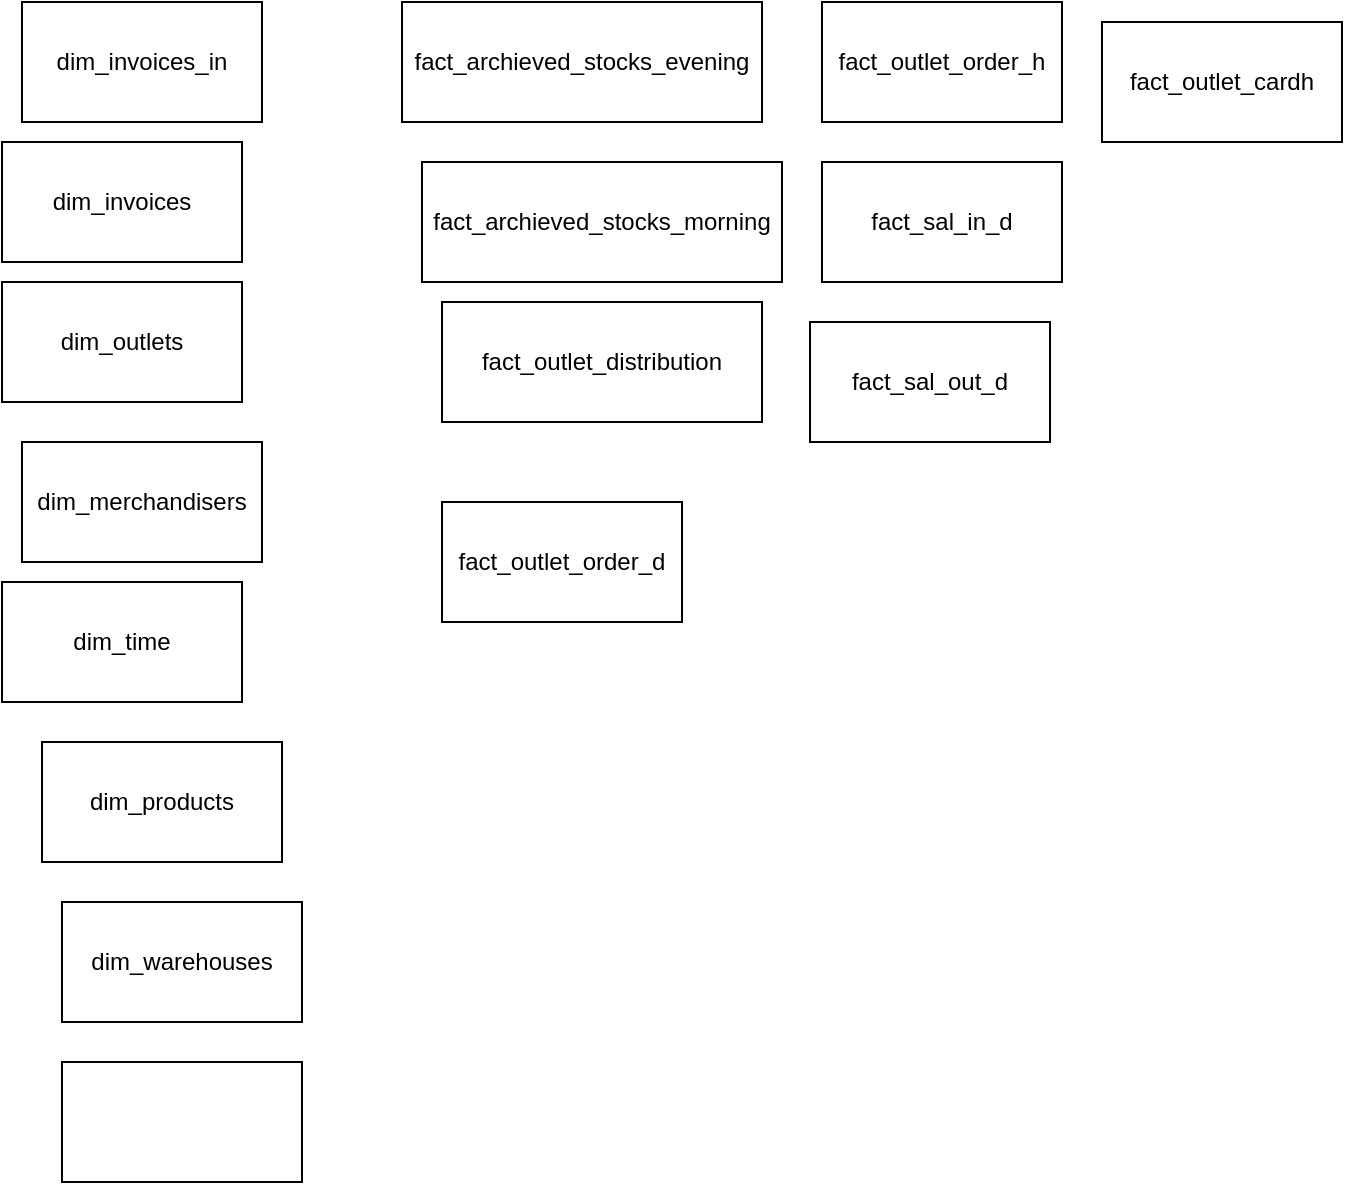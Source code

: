 <mxfile version="14.3.2" type="github">
  <diagram id="_7fvWpgEpttmV5Ay3wuX" name="Page-1">
    <mxGraphModel dx="522" dy="413" grid="1" gridSize="10" guides="1" tooltips="1" connect="1" arrows="1" fold="1" page="1" pageScale="1" pageWidth="827" pageHeight="1169" math="0" shadow="0">
      <root>
        <mxCell id="0" />
        <mxCell id="1" parent="0" />
        <mxCell id="LVDijOxA85md7Me_FVsT-3" value="fact_archieved_stocks_morning" style="rounded=0;whiteSpace=wrap;html=1;" vertex="1" parent="1">
          <mxGeometry x="220" y="480" width="180" height="60" as="geometry" />
        </mxCell>
        <mxCell id="LVDijOxA85md7Me_FVsT-4" value="fact_archieved_stocks_evening" style="rounded=0;whiteSpace=wrap;html=1;" vertex="1" parent="1">
          <mxGeometry x="210" y="400" width="180" height="60" as="geometry" />
        </mxCell>
        <mxCell id="LVDijOxA85md7Me_FVsT-5" value="dim_invoices_in" style="rounded=0;whiteSpace=wrap;html=1;" vertex="1" parent="1">
          <mxGeometry x="20" y="400" width="120" height="60" as="geometry" />
        </mxCell>
        <mxCell id="LVDijOxA85md7Me_FVsT-6" value="" style="rounded=0;whiteSpace=wrap;html=1;" vertex="1" parent="1">
          <mxGeometry x="230" y="650" width="120" height="60" as="geometry" />
        </mxCell>
        <mxCell id="LVDijOxA85md7Me_FVsT-7" value="fact_outlet_order_d" style="rounded=0;whiteSpace=wrap;html=1;" vertex="1" parent="1">
          <mxGeometry x="230" y="650" width="120" height="60" as="geometry" />
        </mxCell>
        <mxCell id="LVDijOxA85md7Me_FVsT-9" value="dim_products" style="rounded=0;whiteSpace=wrap;html=1;" vertex="1" parent="1">
          <mxGeometry x="30" y="770" width="120" height="60" as="geometry" />
        </mxCell>
        <mxCell id="LVDijOxA85md7Me_FVsT-10" value="dim_time" style="rounded=0;whiteSpace=wrap;html=1;" vertex="1" parent="1">
          <mxGeometry x="10" y="690" width="120" height="60" as="geometry" />
        </mxCell>
        <mxCell id="LVDijOxA85md7Me_FVsT-11" value="fact_outlet_order_h" style="rounded=0;whiteSpace=wrap;html=1;" vertex="1" parent="1">
          <mxGeometry x="420" y="400" width="120" height="60" as="geometry" />
        </mxCell>
        <mxCell id="LVDijOxA85md7Me_FVsT-12" value="dim_invoices" style="rounded=0;whiteSpace=wrap;html=1;" vertex="1" parent="1">
          <mxGeometry x="10" y="470" width="120" height="60" as="geometry" />
        </mxCell>
        <mxCell id="LVDijOxA85md7Me_FVsT-13" value="fact_outlet_distribution" style="rounded=0;whiteSpace=wrap;html=1;" vertex="1" parent="1">
          <mxGeometry x="230" y="550" width="160" height="60" as="geometry" />
        </mxCell>
        <mxCell id="LVDijOxA85md7Me_FVsT-14" value="fact_sal_in_d" style="rounded=0;whiteSpace=wrap;html=1;" vertex="1" parent="1">
          <mxGeometry x="420" y="480" width="120" height="60" as="geometry" />
        </mxCell>
        <mxCell id="LVDijOxA85md7Me_FVsT-15" value="fact_sal_out_d" style="rounded=0;whiteSpace=wrap;html=1;" vertex="1" parent="1">
          <mxGeometry x="414" y="560" width="120" height="60" as="geometry" />
        </mxCell>
        <mxCell id="LVDijOxA85md7Me_FVsT-16" value="fact_outlet_cardh" style="rounded=0;whiteSpace=wrap;html=1;" vertex="1" parent="1">
          <mxGeometry x="560" y="410" width="120" height="60" as="geometry" />
        </mxCell>
        <mxCell id="LVDijOxA85md7Me_FVsT-17" value="" style="rounded=0;whiteSpace=wrap;html=1;" vertex="1" parent="1">
          <mxGeometry x="40" y="930" width="120" height="60" as="geometry" />
        </mxCell>
        <mxCell id="LVDijOxA85md7Me_FVsT-18" value="dim_warehouses" style="rounded=0;whiteSpace=wrap;html=1;" vertex="1" parent="1">
          <mxGeometry x="40" y="850" width="120" height="60" as="geometry" />
        </mxCell>
        <mxCell id="LVDijOxA85md7Me_FVsT-19" value="dim_outlets" style="rounded=0;whiteSpace=wrap;html=1;" vertex="1" parent="1">
          <mxGeometry x="10" y="540" width="120" height="60" as="geometry" />
        </mxCell>
        <mxCell id="LVDijOxA85md7Me_FVsT-20" value="dim_merchandisers" style="rounded=0;whiteSpace=wrap;html=1;" vertex="1" parent="1">
          <mxGeometry x="20" y="620" width="120" height="60" as="geometry" />
        </mxCell>
      </root>
    </mxGraphModel>
  </diagram>
</mxfile>
